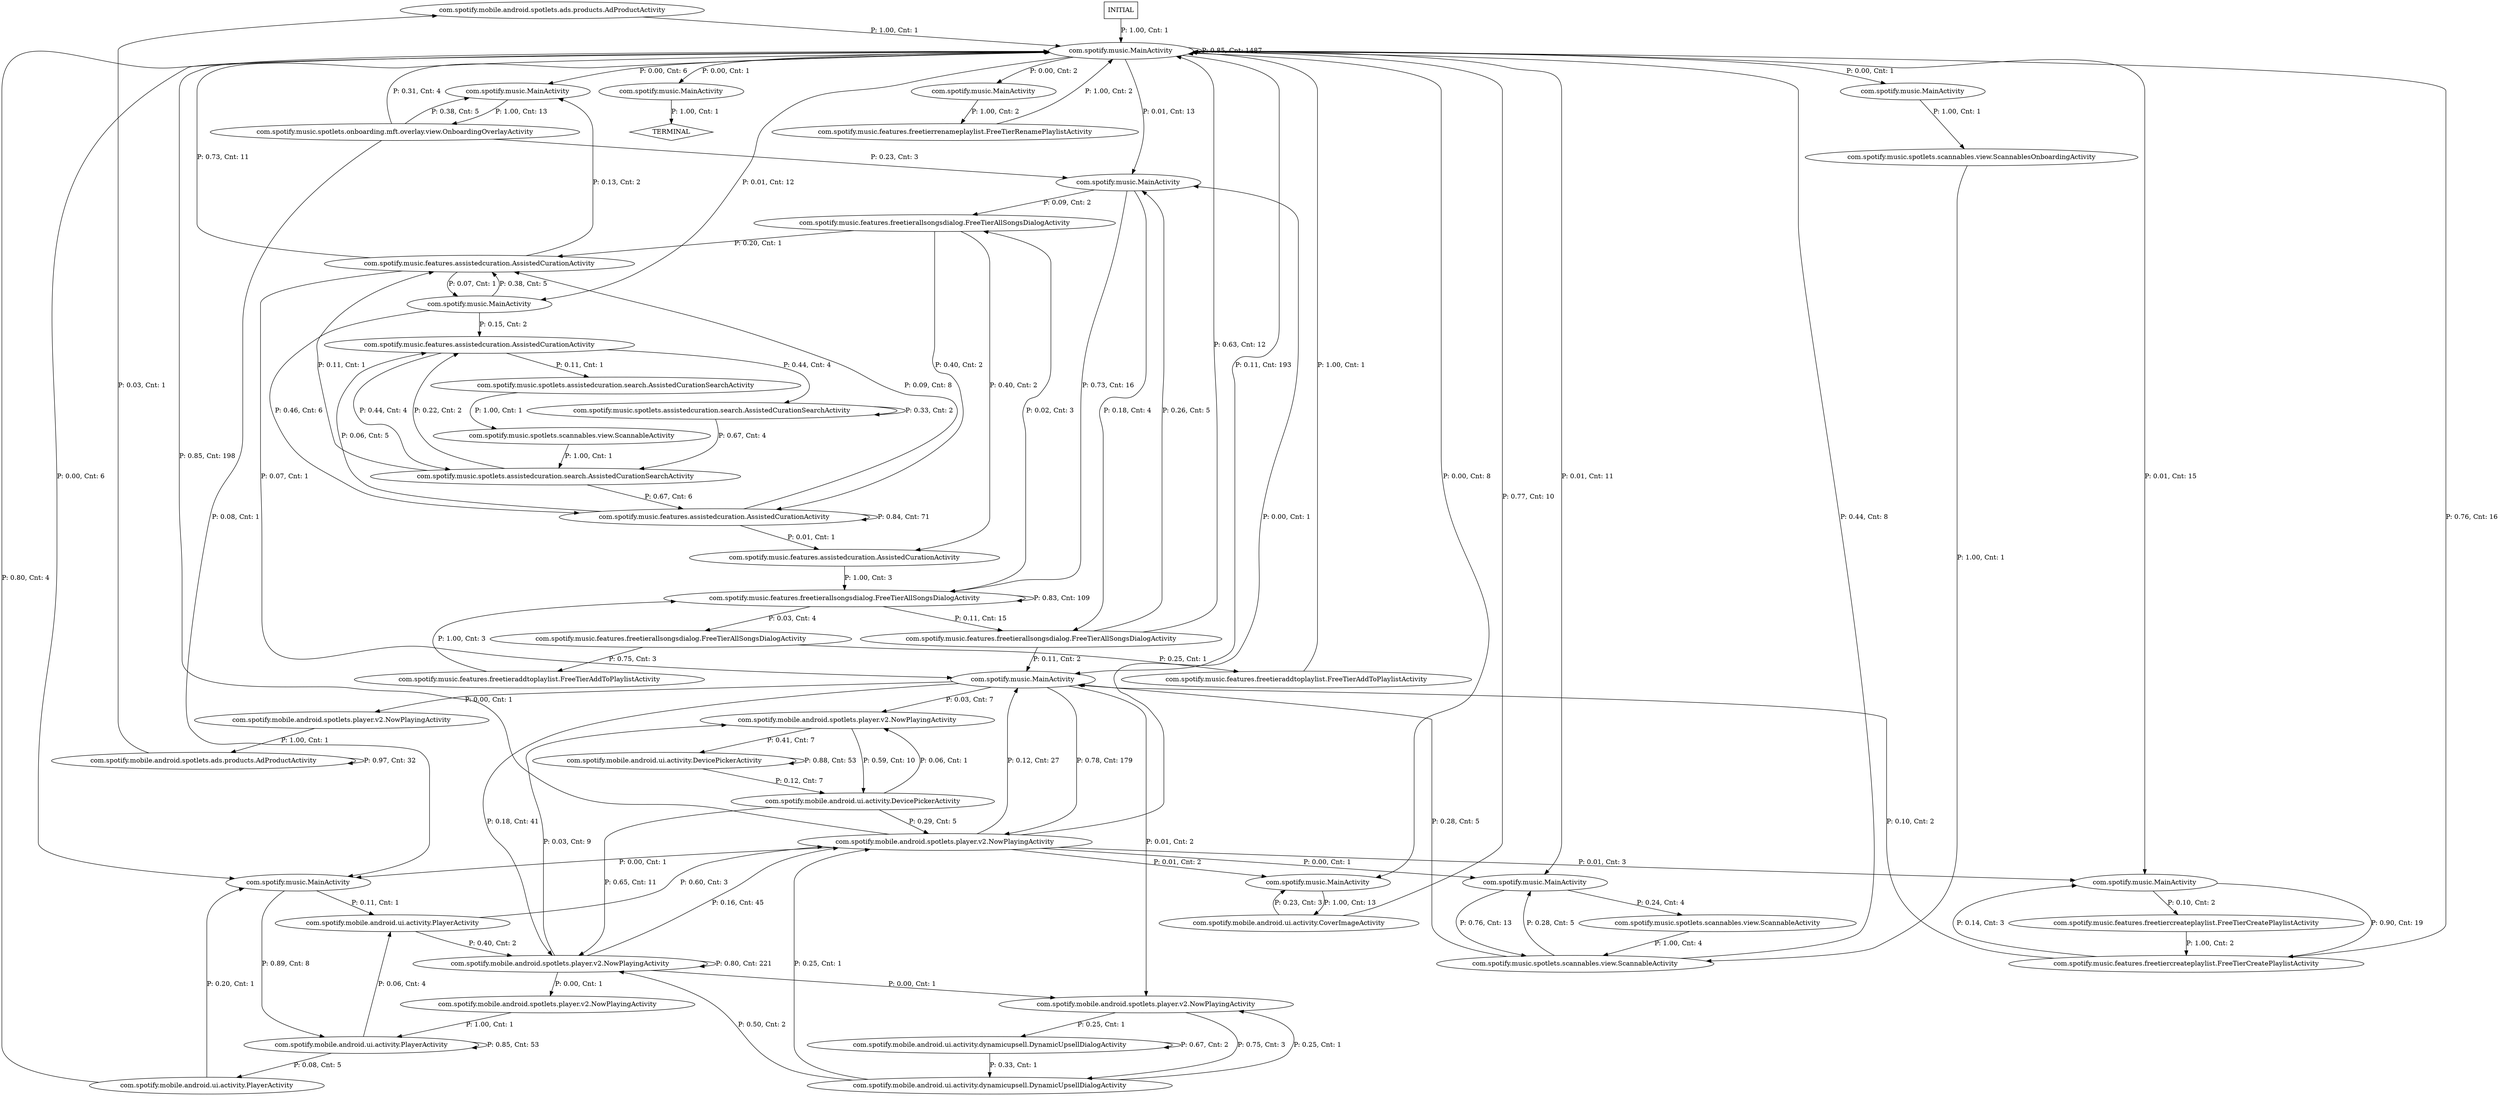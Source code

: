 digraph G {
  0 [label="com.spotify.mobile.android.spotlets.ads.products.AdProductActivity"];
  1 [label="com.spotify.mobile.android.spotlets.ads.products.AdProductActivity"];
  2 [label="com.spotify.mobile.android.spotlets.player.v2.NowPlayingActivity"];
  3 [label="com.spotify.mobile.android.spotlets.player.v2.NowPlayingActivity"];
  4 [label="com.spotify.mobile.android.spotlets.player.v2.NowPlayingActivity"];
  5 [label="com.spotify.mobile.android.spotlets.player.v2.NowPlayingActivity"];
  6 [label="com.spotify.mobile.android.spotlets.player.v2.NowPlayingActivity"];
  7 [label="com.spotify.mobile.android.spotlets.player.v2.NowPlayingActivity"];
  8 [label="com.spotify.mobile.android.ui.activity.CoverImageActivity"];
  9 [label="com.spotify.mobile.android.ui.activity.DevicePickerActivity"];
  10 [label="com.spotify.mobile.android.ui.activity.DevicePickerActivity"];
  11 [label="com.spotify.mobile.android.ui.activity.PlayerActivity"];
  12 [label="com.spotify.mobile.android.ui.activity.PlayerActivity"];
  13 [label="com.spotify.mobile.android.ui.activity.PlayerActivity"];
  14 [label="com.spotify.mobile.android.ui.activity.dynamicupsell.DynamicUpsellDialogActivity"];
  15 [label="com.spotify.mobile.android.ui.activity.dynamicupsell.DynamicUpsellDialogActivity"];
  16 [label="com.spotify.music.MainActivity"];
  17 [label="com.spotify.music.MainActivity"];
  18 [label="com.spotify.music.MainActivity"];
  19 [label="com.spotify.music.MainActivity"];
  20 [label="com.spotify.music.MainActivity"];
  21 [label="com.spotify.music.MainActivity"];
  22 [label="com.spotify.music.MainActivity"];
  23 [label="com.spotify.music.MainActivity"];
  24 [label="com.spotify.music.MainActivity"];
  25 [label="com.spotify.music.MainActivity"];
  26 [label="com.spotify.music.MainActivity"];
  27 [label="com.spotify.music.MainActivity"];
  28 [label="com.spotify.music.features.assistedcuration.AssistedCurationActivity"];
  29 [label="com.spotify.music.features.assistedcuration.AssistedCurationActivity"];
  30 [label="com.spotify.music.features.assistedcuration.AssistedCurationActivity"];
  31 [label="com.spotify.music.features.assistedcuration.AssistedCurationActivity"];
  32 [label="com.spotify.music.features.freetieraddtoplaylist.FreeTierAddToPlaylistActivity"];
  33 [label="com.spotify.music.features.freetieraddtoplaylist.FreeTierAddToPlaylistActivity"];
  34 [label="com.spotify.music.features.freetierallsongsdialog.FreeTierAllSongsDialogActivity"];
  35 [label="com.spotify.music.features.freetierallsongsdialog.FreeTierAllSongsDialogActivity"];
  36 [label="com.spotify.music.features.freetierallsongsdialog.FreeTierAllSongsDialogActivity"];
  37 [label="com.spotify.music.features.freetierallsongsdialog.FreeTierAllSongsDialogActivity"];
  38 [label="com.spotify.music.features.freetiercreateplaylist.FreeTierCreatePlaylistActivity"];
  39 [label="com.spotify.music.features.freetiercreateplaylist.FreeTierCreatePlaylistActivity"];
  40 [label="com.spotify.music.features.freetierrenameplaylist.FreeTierRenamePlaylistActivity"];
  41 [label="com.spotify.music.spotlets.assistedcuration.search.AssistedCurationSearchActivity"];
  42 [label="com.spotify.music.spotlets.assistedcuration.search.AssistedCurationSearchActivity"];
  43 [label="com.spotify.music.spotlets.assistedcuration.search.AssistedCurationSearchActivity"];
  44 [label="com.spotify.music.spotlets.onboarding.mft.overlay.view.OnboardingOverlayActivity"];
  45 [label="com.spotify.music.spotlets.scannables.view.ScannableActivity"];
  46 [label="com.spotify.music.spotlets.scannables.view.ScannableActivity"];
  47 [label="com.spotify.music.spotlets.scannables.view.ScannableActivity"];
  48 [label="com.spotify.music.spotlets.scannables.view.ScannablesOnboardingActivity"];
  49 [label="TERMINAL",shape=diamond];
  50 [label="INITIAL",shape=box];
0->27 [label="P: 1.00, Cnt: 1"];
1->0 [label="P: 0.03, Cnt: 1"];
1->1 [label="P: 0.97, Cnt: 32"];
2->1 [label="P: 1.00, Cnt: 1"];
3->13 [label="P: 1.00, Cnt: 1"];
4->9 [label="P: 0.41, Cnt: 7"];
4->10 [label="P: 0.59, Cnt: 10"];
5->14 [label="P: 0.25, Cnt: 1"];
5->15 [label="P: 0.75, Cnt: 3"];
6->3 [label="P: 0.00, Cnt: 1"];
6->5 [label="P: 0.00, Cnt: 1"];
6->4 [label="P: 0.03, Cnt: 9"];
6->7 [label="P: 0.16, Cnt: 45"];
6->6 [label="P: 0.80, Cnt: 221"];
7->23 [label="P: 0.00, Cnt: 1"];
7->25 [label="P: 0.00, Cnt: 1"];
7->21 [label="P: 0.00, Cnt: 1"];
7->16 [label="P: 0.01, Cnt: 2"];
7->22 [label="P: 0.01, Cnt: 3"];
7->26 [label="P: 0.12, Cnt: 27"];
7->27 [label="P: 0.85, Cnt: 198"];
8->16 [label="P: 0.23, Cnt: 3"];
8->27 [label="P: 0.77, Cnt: 10"];
9->10 [label="P: 0.12, Cnt: 7"];
9->9 [label="P: 0.88, Cnt: 53"];
10->4 [label="P: 0.06, Cnt: 1"];
10->7 [label="P: 0.29, Cnt: 5"];
10->6 [label="P: 0.65, Cnt: 11"];
11->6 [label="P: 0.40, Cnt: 2"];
11->7 [label="P: 0.60, Cnt: 3"];
12->21 [label="P: 0.20, Cnt: 1"];
12->27 [label="P: 0.80, Cnt: 4"];
13->11 [label="P: 0.06, Cnt: 4"];
13->12 [label="P: 0.08, Cnt: 5"];
13->13 [label="P: 0.85, Cnt: 53"];
14->15 [label="P: 0.33, Cnt: 1"];
14->14 [label="P: 0.67, Cnt: 2"];
15->7 [label="P: 0.25, Cnt: 1"];
15->5 [label="P: 0.25, Cnt: 1"];
15->6 [label="P: 0.50, Cnt: 2"];
16->8 [label="P: 1.00, Cnt: 13"];
17->40 [label="P: 1.00, Cnt: 2"];
18->44 [label="P: 1.00, Cnt: 13"];
19->48 [label="P: 1.00, Cnt: 1"];
20->49 [label="P: 1.00, Cnt: 1"];
21->11 [label="P: 0.11, Cnt: 1"];
21->13 [label="P: 0.89, Cnt: 8"];
22->38 [label="P: 0.10, Cnt: 2"];
22->39 [label="P: 0.90, Cnt: 19"];
23->46 [label="P: 0.24, Cnt: 4"];
23->47 [label="P: 0.76, Cnt: 13"];
24->29 [label="P: 0.15, Cnt: 2"];
24->30 [label="P: 0.38, Cnt: 5"];
24->31 [label="P: 0.46, Cnt: 6"];
25->36 [label="P: 0.09, Cnt: 2"];
25->35 [label="P: 0.18, Cnt: 4"];
25->37 [label="P: 0.73, Cnt: 16"];
26->2 [label="P: 0.00, Cnt: 1"];
26->5 [label="P: 0.01, Cnt: 2"];
26->4 [label="P: 0.03, Cnt: 7"];
26->6 [label="P: 0.18, Cnt: 41"];
26->7 [label="P: 0.78, Cnt: 179"];
27->19 [label="P: 0.00, Cnt: 1"];
27->20 [label="P: 0.00, Cnt: 1"];
27->17 [label="P: 0.00, Cnt: 2"];
27->18 [label="P: 0.00, Cnt: 6"];
27->21 [label="P: 0.00, Cnt: 6"];
27->16 [label="P: 0.00, Cnt: 8"];
27->23 [label="P: 0.01, Cnt: 11"];
27->24 [label="P: 0.01, Cnt: 12"];
27->25 [label="P: 0.01, Cnt: 13"];
27->22 [label="P: 0.01, Cnt: 15"];
27->26 [label="P: 0.11, Cnt: 193"];
27->27 [label="P: 0.85, Cnt: 1487"];
28->37 [label="P: 1.00, Cnt: 3"];
29->41 [label="P: 0.11, Cnt: 1"];
29->42 [label="P: 0.44, Cnt: 4"];
29->43 [label="P: 0.44, Cnt: 4"];
30->24 [label="P: 0.07, Cnt: 1"];
30->26 [label="P: 0.07, Cnt: 1"];
30->18 [label="P: 0.13, Cnt: 2"];
30->27 [label="P: 0.73, Cnt: 11"];
31->28 [label="P: 0.01, Cnt: 1"];
31->29 [label="P: 0.06, Cnt: 5"];
31->30 [label="P: 0.09, Cnt: 8"];
31->31 [label="P: 0.84, Cnt: 71"];
32->27 [label="P: 1.00, Cnt: 1"];
33->37 [label="P: 1.00, Cnt: 3"];
34->32 [label="P: 0.25, Cnt: 1"];
34->33 [label="P: 0.75, Cnt: 3"];
35->26 [label="P: 0.11, Cnt: 2"];
35->25 [label="P: 0.26, Cnt: 5"];
35->27 [label="P: 0.63, Cnt: 12"];
36->30 [label="P: 0.20, Cnt: 1"];
36->28 [label="P: 0.40, Cnt: 2"];
36->31 [label="P: 0.40, Cnt: 2"];
37->36 [label="P: 0.02, Cnt: 3"];
37->34 [label="P: 0.03, Cnt: 4"];
37->35 [label="P: 0.11, Cnt: 15"];
37->37 [label="P: 0.83, Cnt: 109"];
38->39 [label="P: 1.00, Cnt: 2"];
39->26 [label="P: 0.10, Cnt: 2"];
39->22 [label="P: 0.14, Cnt: 3"];
39->27 [label="P: 0.76, Cnt: 16"];
40->27 [label="P: 1.00, Cnt: 2"];
41->45 [label="P: 1.00, Cnt: 1"];
42->42 [label="P: 0.33, Cnt: 2"];
42->43 [label="P: 0.67, Cnt: 4"];
43->30 [label="P: 0.11, Cnt: 1"];
43->29 [label="P: 0.22, Cnt: 2"];
43->31 [label="P: 0.67, Cnt: 6"];
44->21 [label="P: 0.08, Cnt: 1"];
44->25 [label="P: 0.23, Cnt: 3"];
44->27 [label="P: 0.31, Cnt: 4"];
44->18 [label="P: 0.38, Cnt: 5"];
45->43 [label="P: 1.00, Cnt: 1"];
46->47 [label="P: 1.00, Cnt: 4"];
47->23 [label="P: 0.28, Cnt: 5"];
47->26 [label="P: 0.28, Cnt: 5"];
47->27 [label="P: 0.44, Cnt: 8"];
48->47 [label="P: 1.00, Cnt: 1"];
50->27 [label="P: 1.00, Cnt: 1"];
}
